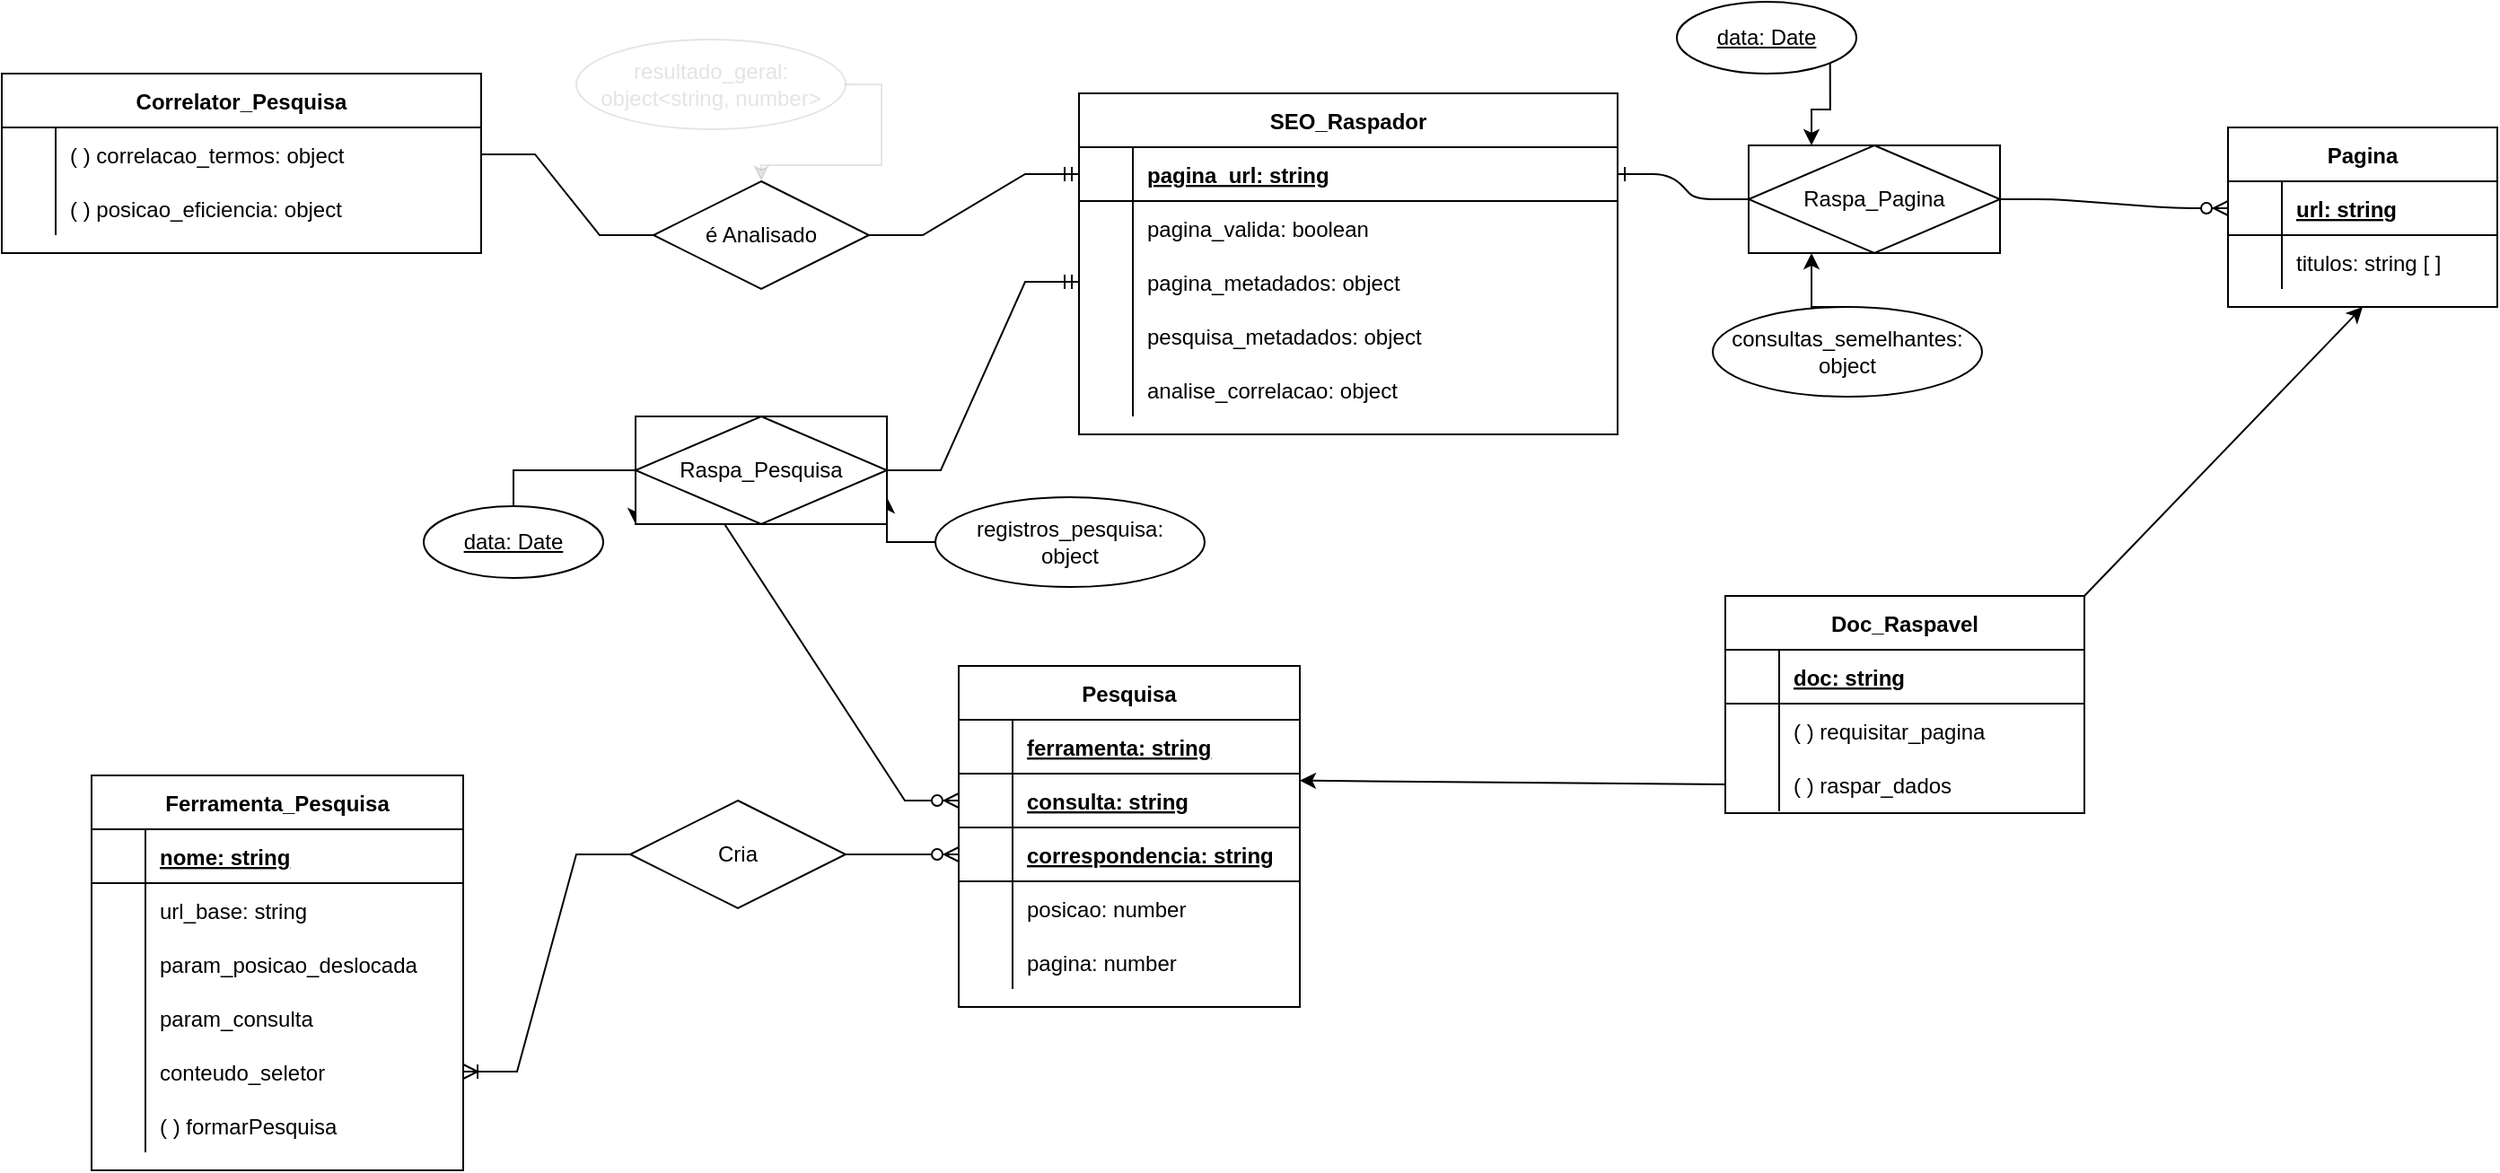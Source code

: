 <mxfile version="20.4.1" type="github">
  <diagram id="R2lEEEUBdFMjLlhIrx00" name="Page-1">
    <mxGraphModel dx="2297" dy="885" grid="1" gridSize="10" guides="1" tooltips="1" connect="1" arrows="1" fold="1" page="1" pageScale="1" pageWidth="850" pageHeight="1100" math="0" shadow="0" extFonts="Permanent Marker^https://fonts.googleapis.com/css?family=Permanent+Marker">
      <root>
        <mxCell id="0" />
        <mxCell id="1" parent="0" />
        <mxCell id="C-vyLk0tnHw3VtMMgP7b-1" value="" style="edgeStyle=entityRelationEdgeStyle;endArrow=ERzeroToMany;startArrow=none;endFill=1;startFill=0;entryX=0;entryY=0.5;entryDx=0;entryDy=0;" parent="1" source="HEMJ96L9hh3HQL-ixUJp-1" target="C-vyLk0tnHw3VtMMgP7b-3" edge="1">
          <mxGeometry width="100" height="100" relative="1" as="geometry">
            <mxPoint x="453" y="749" as="sourcePoint" />
            <mxPoint x="403" y="439" as="targetPoint" />
          </mxGeometry>
        </mxCell>
        <mxCell id="C-vyLk0tnHw3VtMMgP7b-2" value="Pagina" style="shape=table;startSize=30;container=1;collapsible=1;childLayout=tableLayout;fixedRows=1;rowLines=0;fontStyle=1;align=center;resizeLast=1;" parent="1" vertex="1">
          <mxGeometry x="580" y="189" width="150" height="100" as="geometry" />
        </mxCell>
        <mxCell id="C-vyLk0tnHw3VtMMgP7b-3" value="" style="shape=partialRectangle;collapsible=0;dropTarget=0;pointerEvents=0;fillColor=none;points=[[0,0.5],[1,0.5]];portConstraint=eastwest;top=0;left=0;right=0;bottom=1;" parent="C-vyLk0tnHw3VtMMgP7b-2" vertex="1">
          <mxGeometry y="30" width="150" height="30" as="geometry" />
        </mxCell>
        <mxCell id="C-vyLk0tnHw3VtMMgP7b-4" value="" style="shape=partialRectangle;overflow=hidden;connectable=0;fillColor=none;top=0;left=0;bottom=0;right=0;fontStyle=1;" parent="C-vyLk0tnHw3VtMMgP7b-3" vertex="1">
          <mxGeometry width="30" height="30" as="geometry">
            <mxRectangle width="30" height="30" as="alternateBounds" />
          </mxGeometry>
        </mxCell>
        <mxCell id="C-vyLk0tnHw3VtMMgP7b-5" value="url: string" style="shape=partialRectangle;overflow=hidden;connectable=0;fillColor=none;top=0;left=0;bottom=0;right=0;align=left;spacingLeft=6;fontStyle=5;" parent="C-vyLk0tnHw3VtMMgP7b-3" vertex="1">
          <mxGeometry x="30" width="120" height="30" as="geometry">
            <mxRectangle width="120" height="30" as="alternateBounds" />
          </mxGeometry>
        </mxCell>
        <mxCell id="C-vyLk0tnHw3VtMMgP7b-6" value="" style="shape=partialRectangle;collapsible=0;dropTarget=0;pointerEvents=0;fillColor=none;points=[[0,0.5],[1,0.5]];portConstraint=eastwest;top=0;left=0;right=0;bottom=0;" parent="C-vyLk0tnHw3VtMMgP7b-2" vertex="1">
          <mxGeometry y="60" width="150" height="30" as="geometry" />
        </mxCell>
        <mxCell id="C-vyLk0tnHw3VtMMgP7b-7" value="" style="shape=partialRectangle;overflow=hidden;connectable=0;fillColor=none;top=0;left=0;bottom=0;right=0;" parent="C-vyLk0tnHw3VtMMgP7b-6" vertex="1">
          <mxGeometry width="30" height="30" as="geometry">
            <mxRectangle width="30" height="30" as="alternateBounds" />
          </mxGeometry>
        </mxCell>
        <mxCell id="C-vyLk0tnHw3VtMMgP7b-8" value="titulos: string [ ]" style="shape=partialRectangle;overflow=hidden;connectable=0;fillColor=none;top=0;left=0;bottom=0;right=0;align=left;spacingLeft=6;" parent="C-vyLk0tnHw3VtMMgP7b-6" vertex="1">
          <mxGeometry x="30" width="120" height="30" as="geometry">
            <mxRectangle width="120" height="30" as="alternateBounds" />
          </mxGeometry>
        </mxCell>
        <mxCell id="C-vyLk0tnHw3VtMMgP7b-13" value="Pesquisa" style="shape=table;startSize=30;container=1;collapsible=1;childLayout=tableLayout;fixedRows=1;rowLines=0;fontStyle=1;align=center;resizeLast=1;" parent="1" vertex="1">
          <mxGeometry x="-127" y="489" width="190" height="190" as="geometry" />
        </mxCell>
        <mxCell id="hO_KZcrl7EnLysT4cklq-43" value="" style="shape=partialRectangle;collapsible=0;dropTarget=0;pointerEvents=0;fillColor=none;points=[[0,0.5],[1,0.5]];portConstraint=eastwest;top=0;left=0;right=0;bottom=1;" vertex="1" parent="C-vyLk0tnHw3VtMMgP7b-13">
          <mxGeometry y="30" width="190" height="30" as="geometry" />
        </mxCell>
        <mxCell id="hO_KZcrl7EnLysT4cklq-44" value="" style="shape=partialRectangle;overflow=hidden;connectable=0;fillColor=none;top=0;left=0;bottom=0;right=0;fontStyle=1;" vertex="1" parent="hO_KZcrl7EnLysT4cklq-43">
          <mxGeometry width="30" height="30" as="geometry">
            <mxRectangle width="30" height="30" as="alternateBounds" />
          </mxGeometry>
        </mxCell>
        <mxCell id="hO_KZcrl7EnLysT4cklq-45" value="ferramenta: string" style="shape=partialRectangle;overflow=hidden;connectable=0;fillColor=none;top=0;left=0;bottom=0;right=0;align=left;spacingLeft=6;fontStyle=5;" vertex="1" parent="hO_KZcrl7EnLysT4cklq-43">
          <mxGeometry x="30" width="160" height="30" as="geometry">
            <mxRectangle width="160" height="30" as="alternateBounds" />
          </mxGeometry>
        </mxCell>
        <mxCell id="C-vyLk0tnHw3VtMMgP7b-14" value="" style="shape=partialRectangle;collapsible=0;dropTarget=0;pointerEvents=0;fillColor=none;points=[[0,0.5],[1,0.5]];portConstraint=eastwest;top=0;left=0;right=0;bottom=1;" parent="C-vyLk0tnHw3VtMMgP7b-13" vertex="1">
          <mxGeometry y="60" width="190" height="30" as="geometry" />
        </mxCell>
        <mxCell id="C-vyLk0tnHw3VtMMgP7b-15" value="" style="shape=partialRectangle;overflow=hidden;connectable=0;fillColor=none;top=0;left=0;bottom=0;right=0;fontStyle=1;" parent="C-vyLk0tnHw3VtMMgP7b-14" vertex="1">
          <mxGeometry width="30" height="30" as="geometry">
            <mxRectangle width="30" height="30" as="alternateBounds" />
          </mxGeometry>
        </mxCell>
        <mxCell id="C-vyLk0tnHw3VtMMgP7b-16" value="consulta: string" style="shape=partialRectangle;overflow=hidden;connectable=0;fillColor=none;top=0;left=0;bottom=0;right=0;align=left;spacingLeft=6;fontStyle=5;" parent="C-vyLk0tnHw3VtMMgP7b-14" vertex="1">
          <mxGeometry x="30" width="160" height="30" as="geometry">
            <mxRectangle width="160" height="30" as="alternateBounds" />
          </mxGeometry>
        </mxCell>
        <mxCell id="hO_KZcrl7EnLysT4cklq-49" value="" style="shape=partialRectangle;collapsible=0;dropTarget=0;pointerEvents=0;fillColor=none;points=[[0,0.5],[1,0.5]];portConstraint=eastwest;top=0;left=0;right=0;bottom=1;" vertex="1" parent="C-vyLk0tnHw3VtMMgP7b-13">
          <mxGeometry y="90" width="190" height="30" as="geometry" />
        </mxCell>
        <mxCell id="hO_KZcrl7EnLysT4cklq-50" value="" style="shape=partialRectangle;overflow=hidden;connectable=0;fillColor=none;top=0;left=0;bottom=0;right=0;fontStyle=1;" vertex="1" parent="hO_KZcrl7EnLysT4cklq-49">
          <mxGeometry width="30" height="30" as="geometry">
            <mxRectangle width="30" height="30" as="alternateBounds" />
          </mxGeometry>
        </mxCell>
        <mxCell id="hO_KZcrl7EnLysT4cklq-51" value="correspondencia: string" style="shape=partialRectangle;overflow=hidden;connectable=0;fillColor=none;top=0;left=0;bottom=0;right=0;align=left;spacingLeft=6;fontStyle=5;" vertex="1" parent="hO_KZcrl7EnLysT4cklq-49">
          <mxGeometry x="30" width="160" height="30" as="geometry">
            <mxRectangle width="160" height="30" as="alternateBounds" />
          </mxGeometry>
        </mxCell>
        <mxCell id="C-vyLk0tnHw3VtMMgP7b-17" value="" style="shape=partialRectangle;collapsible=0;dropTarget=0;pointerEvents=0;fillColor=none;points=[[0,0.5],[1,0.5]];portConstraint=eastwest;top=0;left=0;right=0;bottom=0;" parent="C-vyLk0tnHw3VtMMgP7b-13" vertex="1">
          <mxGeometry y="120" width="190" height="30" as="geometry" />
        </mxCell>
        <mxCell id="C-vyLk0tnHw3VtMMgP7b-18" value="" style="shape=partialRectangle;overflow=hidden;connectable=0;fillColor=none;top=0;left=0;bottom=0;right=0;" parent="C-vyLk0tnHw3VtMMgP7b-17" vertex="1">
          <mxGeometry width="30" height="30" as="geometry">
            <mxRectangle width="30" height="30" as="alternateBounds" />
          </mxGeometry>
        </mxCell>
        <mxCell id="C-vyLk0tnHw3VtMMgP7b-19" value="posicao: number" style="shape=partialRectangle;overflow=hidden;connectable=0;fillColor=none;top=0;left=0;bottom=0;right=0;align=left;spacingLeft=6;" parent="C-vyLk0tnHw3VtMMgP7b-17" vertex="1">
          <mxGeometry x="30" width="160" height="30" as="geometry">
            <mxRectangle width="160" height="30" as="alternateBounds" />
          </mxGeometry>
        </mxCell>
        <mxCell id="C-vyLk0tnHw3VtMMgP7b-20" value="" style="shape=partialRectangle;collapsible=0;dropTarget=0;pointerEvents=0;fillColor=none;points=[[0,0.5],[1,0.5]];portConstraint=eastwest;top=0;left=0;right=0;bottom=0;" parent="C-vyLk0tnHw3VtMMgP7b-13" vertex="1">
          <mxGeometry y="150" width="190" height="30" as="geometry" />
        </mxCell>
        <mxCell id="C-vyLk0tnHw3VtMMgP7b-21" value="" style="shape=partialRectangle;overflow=hidden;connectable=0;fillColor=none;top=0;left=0;bottom=0;right=0;" parent="C-vyLk0tnHw3VtMMgP7b-20" vertex="1">
          <mxGeometry width="30" height="30" as="geometry">
            <mxRectangle width="30" height="30" as="alternateBounds" />
          </mxGeometry>
        </mxCell>
        <mxCell id="C-vyLk0tnHw3VtMMgP7b-22" value="pagina: number" style="shape=partialRectangle;overflow=hidden;connectable=0;fillColor=none;top=0;left=0;bottom=0;right=0;align=left;spacingLeft=6;" parent="C-vyLk0tnHw3VtMMgP7b-20" vertex="1">
          <mxGeometry x="30" width="160" height="30" as="geometry">
            <mxRectangle width="160" height="30" as="alternateBounds" />
          </mxGeometry>
        </mxCell>
        <mxCell id="C-vyLk0tnHw3VtMMgP7b-23" value="SEO_Raspador" style="shape=table;startSize=30;container=1;collapsible=1;childLayout=tableLayout;fixedRows=1;rowLines=0;fontStyle=1;align=center;resizeLast=1;" parent="1" vertex="1">
          <mxGeometry x="-60" y="170" width="300" height="190" as="geometry" />
        </mxCell>
        <mxCell id="C-vyLk0tnHw3VtMMgP7b-24" value="" style="shape=partialRectangle;collapsible=0;dropTarget=0;pointerEvents=0;fillColor=none;points=[[0,0.5],[1,0.5]];portConstraint=eastwest;top=0;left=0;right=0;bottom=1;" parent="C-vyLk0tnHw3VtMMgP7b-23" vertex="1">
          <mxGeometry y="30" width="300" height="30" as="geometry" />
        </mxCell>
        <mxCell id="C-vyLk0tnHw3VtMMgP7b-25" value="" style="shape=partialRectangle;overflow=hidden;connectable=0;fillColor=none;top=0;left=0;bottom=0;right=0;fontStyle=1;" parent="C-vyLk0tnHw3VtMMgP7b-24" vertex="1">
          <mxGeometry width="30" height="30" as="geometry">
            <mxRectangle width="30" height="30" as="alternateBounds" />
          </mxGeometry>
        </mxCell>
        <mxCell id="C-vyLk0tnHw3VtMMgP7b-26" value="pagina_url: string" style="shape=partialRectangle;overflow=hidden;connectable=0;fillColor=none;top=0;left=0;bottom=0;right=0;align=left;spacingLeft=6;fontStyle=5;" parent="C-vyLk0tnHw3VtMMgP7b-24" vertex="1">
          <mxGeometry x="30" width="270" height="30" as="geometry">
            <mxRectangle width="270" height="30" as="alternateBounds" />
          </mxGeometry>
        </mxCell>
        <mxCell id="C-vyLk0tnHw3VtMMgP7b-27" value="" style="shape=partialRectangle;collapsible=0;dropTarget=0;pointerEvents=0;fillColor=none;points=[[0,0.5],[1,0.5]];portConstraint=eastwest;top=0;left=0;right=0;bottom=0;" parent="C-vyLk0tnHw3VtMMgP7b-23" vertex="1">
          <mxGeometry y="60" width="300" height="30" as="geometry" />
        </mxCell>
        <mxCell id="C-vyLk0tnHw3VtMMgP7b-28" value="" style="shape=partialRectangle;overflow=hidden;connectable=0;fillColor=none;top=0;left=0;bottom=0;right=0;" parent="C-vyLk0tnHw3VtMMgP7b-27" vertex="1">
          <mxGeometry width="30" height="30" as="geometry">
            <mxRectangle width="30" height="30" as="alternateBounds" />
          </mxGeometry>
        </mxCell>
        <mxCell id="C-vyLk0tnHw3VtMMgP7b-29" value="pagina_valida: boolean" style="shape=partialRectangle;overflow=hidden;connectable=0;fillColor=none;top=0;left=0;bottom=0;right=0;align=left;spacingLeft=6;" parent="C-vyLk0tnHw3VtMMgP7b-27" vertex="1">
          <mxGeometry x="30" width="270" height="30" as="geometry">
            <mxRectangle width="270" height="30" as="alternateBounds" />
          </mxGeometry>
        </mxCell>
        <mxCell id="hO_KZcrl7EnLysT4cklq-31" value="" style="shape=partialRectangle;collapsible=0;dropTarget=0;pointerEvents=0;fillColor=none;points=[[0,0.5],[1,0.5]];portConstraint=eastwest;top=0;left=0;right=0;bottom=0;" vertex="1" parent="C-vyLk0tnHw3VtMMgP7b-23">
          <mxGeometry y="90" width="300" height="30" as="geometry" />
        </mxCell>
        <mxCell id="hO_KZcrl7EnLysT4cklq-32" value="" style="shape=partialRectangle;overflow=hidden;connectable=0;fillColor=none;top=0;left=0;bottom=0;right=0;" vertex="1" parent="hO_KZcrl7EnLysT4cklq-31">
          <mxGeometry width="30" height="30" as="geometry">
            <mxRectangle width="30" height="30" as="alternateBounds" />
          </mxGeometry>
        </mxCell>
        <mxCell id="hO_KZcrl7EnLysT4cklq-33" value="pagina_metadados: object" style="shape=partialRectangle;overflow=hidden;connectable=0;fillColor=none;top=0;left=0;bottom=0;right=0;align=left;spacingLeft=6;" vertex="1" parent="hO_KZcrl7EnLysT4cklq-31">
          <mxGeometry x="30" width="270" height="30" as="geometry">
            <mxRectangle width="270" height="30" as="alternateBounds" />
          </mxGeometry>
        </mxCell>
        <mxCell id="HEMJ96L9hh3HQL-ixUJp-23" value="" style="shape=partialRectangle;collapsible=0;dropTarget=0;pointerEvents=0;fillColor=none;points=[[0,0.5],[1,0.5]];portConstraint=eastwest;top=0;left=0;right=0;bottom=0;" parent="C-vyLk0tnHw3VtMMgP7b-23" vertex="1">
          <mxGeometry y="120" width="300" height="30" as="geometry" />
        </mxCell>
        <mxCell id="HEMJ96L9hh3HQL-ixUJp-24" value="" style="shape=partialRectangle;overflow=hidden;connectable=0;fillColor=none;top=0;left=0;bottom=0;right=0;" parent="HEMJ96L9hh3HQL-ixUJp-23" vertex="1">
          <mxGeometry width="30" height="30" as="geometry">
            <mxRectangle width="30" height="30" as="alternateBounds" />
          </mxGeometry>
        </mxCell>
        <mxCell id="HEMJ96L9hh3HQL-ixUJp-25" value="pesquisa_metadados: object" style="shape=partialRectangle;overflow=hidden;connectable=0;fillColor=none;top=0;left=0;bottom=0;right=0;align=left;spacingLeft=6;" parent="HEMJ96L9hh3HQL-ixUJp-23" vertex="1">
          <mxGeometry x="30" width="270" height="30" as="geometry">
            <mxRectangle width="270" height="30" as="alternateBounds" />
          </mxGeometry>
        </mxCell>
        <mxCell id="hO_KZcrl7EnLysT4cklq-22" value="" style="shape=partialRectangle;collapsible=0;dropTarget=0;pointerEvents=0;fillColor=none;points=[[0,0.5],[1,0.5]];portConstraint=eastwest;top=0;left=0;right=0;bottom=0;" vertex="1" parent="C-vyLk0tnHw3VtMMgP7b-23">
          <mxGeometry y="150" width="300" height="30" as="geometry" />
        </mxCell>
        <mxCell id="hO_KZcrl7EnLysT4cklq-23" value="" style="shape=partialRectangle;overflow=hidden;connectable=0;fillColor=none;top=0;left=0;bottom=0;right=0;" vertex="1" parent="hO_KZcrl7EnLysT4cklq-22">
          <mxGeometry width="30" height="30" as="geometry">
            <mxRectangle width="30" height="30" as="alternateBounds" />
          </mxGeometry>
        </mxCell>
        <mxCell id="hO_KZcrl7EnLysT4cklq-24" value="analise_correlacao: object" style="shape=partialRectangle;overflow=hidden;connectable=0;fillColor=none;top=0;left=0;bottom=0;right=0;align=left;spacingLeft=6;" vertex="1" parent="hO_KZcrl7EnLysT4cklq-22">
          <mxGeometry x="30" width="270" height="30" as="geometry">
            <mxRectangle width="270" height="30" as="alternateBounds" />
          </mxGeometry>
        </mxCell>
        <mxCell id="HEMJ96L9hh3HQL-ixUJp-1" value="Raspa_Pagina" style="shape=associativeEntity;whiteSpace=wrap;html=1;align=center;" parent="1" vertex="1">
          <mxGeometry x="313" y="199" width="140" height="60" as="geometry" />
        </mxCell>
        <mxCell id="HEMJ96L9hh3HQL-ixUJp-2" value="" style="edgeStyle=entityRelationEdgeStyle;endArrow=none;startArrow=ERone;endFill=1;startFill=0;" parent="1" source="C-vyLk0tnHw3VtMMgP7b-24" target="HEMJ96L9hh3HQL-ixUJp-1" edge="1">
          <mxGeometry width="100" height="100" relative="1" as="geometry">
            <mxPoint x="183" y="214" as="sourcePoint" />
            <mxPoint x="563" y="224" as="targetPoint" />
          </mxGeometry>
        </mxCell>
        <mxCell id="HEMJ96L9hh3HQL-ixUJp-13" style="edgeStyle=orthogonalEdgeStyle;rounded=0;orthogonalLoop=1;jettySize=auto;html=1;exitX=1;exitY=1;exitDx=0;exitDy=0;entryX=0.25;entryY=0;entryDx=0;entryDy=0;" parent="1" source="HEMJ96L9hh3HQL-ixUJp-7" target="HEMJ96L9hh3HQL-ixUJp-1" edge="1">
          <mxGeometry relative="1" as="geometry" />
        </mxCell>
        <mxCell id="HEMJ96L9hh3HQL-ixUJp-7" value="data: Date" style="ellipse;whiteSpace=wrap;html=1;align=center;fontStyle=4;" parent="1" vertex="1">
          <mxGeometry x="273" y="119" width="100" height="40" as="geometry" />
        </mxCell>
        <mxCell id="HEMJ96L9hh3HQL-ixUJp-14" style="edgeStyle=orthogonalEdgeStyle;rounded=0;orthogonalLoop=1;jettySize=auto;html=1;exitX=0.5;exitY=0;exitDx=0;exitDy=0;entryX=0.25;entryY=1;entryDx=0;entryDy=0;" parent="1" source="HEMJ96L9hh3HQL-ixUJp-12" target="HEMJ96L9hh3HQL-ixUJp-1" edge="1">
          <mxGeometry relative="1" as="geometry" />
        </mxCell>
        <mxCell id="HEMJ96L9hh3HQL-ixUJp-12" value="consultas_semelhantes:&lt;br&gt;object" style="ellipse;whiteSpace=wrap;html=1;align=center;" parent="1" vertex="1">
          <mxGeometry x="293" y="289" width="150" height="50" as="geometry" />
        </mxCell>
        <mxCell id="HEMJ96L9hh3HQL-ixUJp-27" style="edgeStyle=orthogonalEdgeStyle;rounded=0;orthogonalLoop=1;jettySize=auto;html=1;exitX=0;exitY=0.5;exitDx=0;exitDy=0;entryX=1;entryY=0.75;entryDx=0;entryDy=0;" parent="1" source="HEMJ96L9hh3HQL-ixUJp-26" target="HEMJ96L9hh3HQL-ixUJp-21" edge="1">
          <mxGeometry relative="1" as="geometry" />
        </mxCell>
        <mxCell id="HEMJ96L9hh3HQL-ixUJp-26" value="registros_pesquisa:&lt;br&gt;object" style="ellipse;whiteSpace=wrap;html=1;align=center;" parent="1" vertex="1">
          <mxGeometry x="-140" y="395" width="150" height="50" as="geometry" />
        </mxCell>
        <mxCell id="HEMJ96L9hh3HQL-ixUJp-38" value="Correlator_Pesquisa" style="shape=table;startSize=30;container=1;collapsible=1;childLayout=tableLayout;fixedRows=1;rowLines=0;fontStyle=1;align=center;resizeLast=1;" parent="1" vertex="1">
          <mxGeometry x="-660" y="159" width="267" height="100" as="geometry" />
        </mxCell>
        <mxCell id="HEMJ96L9hh3HQL-ixUJp-42" value="" style="shape=partialRectangle;collapsible=0;dropTarget=0;pointerEvents=0;fillColor=none;points=[[0,0.5],[1,0.5]];portConstraint=eastwest;top=0;left=0;right=0;bottom=0;" parent="HEMJ96L9hh3HQL-ixUJp-38" vertex="1">
          <mxGeometry y="30" width="267" height="30" as="geometry" />
        </mxCell>
        <mxCell id="HEMJ96L9hh3HQL-ixUJp-43" value="" style="shape=partialRectangle;overflow=hidden;connectable=0;fillColor=none;top=0;left=0;bottom=0;right=0;" parent="HEMJ96L9hh3HQL-ixUJp-42" vertex="1">
          <mxGeometry width="30" height="30" as="geometry">
            <mxRectangle width="30" height="30" as="alternateBounds" />
          </mxGeometry>
        </mxCell>
        <mxCell id="HEMJ96L9hh3HQL-ixUJp-44" value="( ) correlacao_termos: object" style="shape=partialRectangle;overflow=hidden;connectable=0;fillColor=none;top=0;left=0;bottom=0;right=0;align=left;spacingLeft=6;" parent="HEMJ96L9hh3HQL-ixUJp-42" vertex="1">
          <mxGeometry x="30" width="237" height="30" as="geometry">
            <mxRectangle width="237" height="30" as="alternateBounds" />
          </mxGeometry>
        </mxCell>
        <mxCell id="HEMJ96L9hh3HQL-ixUJp-45" value="" style="shape=partialRectangle;collapsible=0;dropTarget=0;pointerEvents=0;fillColor=none;points=[[0,0.5],[1,0.5]];portConstraint=eastwest;top=0;left=0;right=0;bottom=0;" parent="HEMJ96L9hh3HQL-ixUJp-38" vertex="1">
          <mxGeometry y="60" width="267" height="30" as="geometry" />
        </mxCell>
        <mxCell id="HEMJ96L9hh3HQL-ixUJp-46" value="" style="shape=partialRectangle;overflow=hidden;connectable=0;fillColor=none;top=0;left=0;bottom=0;right=0;" parent="HEMJ96L9hh3HQL-ixUJp-45" vertex="1">
          <mxGeometry width="30" height="30" as="geometry">
            <mxRectangle width="30" height="30" as="alternateBounds" />
          </mxGeometry>
        </mxCell>
        <mxCell id="HEMJ96L9hh3HQL-ixUJp-47" value="( ) posicao_eficiencia: object" style="shape=partialRectangle;overflow=hidden;connectable=0;fillColor=none;top=0;left=0;bottom=0;right=0;align=left;spacingLeft=6;" parent="HEMJ96L9hh3HQL-ixUJp-45" vertex="1">
          <mxGeometry x="30" width="237" height="30" as="geometry">
            <mxRectangle width="237" height="30" as="alternateBounds" />
          </mxGeometry>
        </mxCell>
        <mxCell id="HEMJ96L9hh3HQL-ixUJp-49" value="" style="edgeStyle=entityRelationEdgeStyle;fontSize=12;html=1;endArrow=ERmandOne;rounded=0;entryX=0;entryY=0.5;entryDx=0;entryDy=0;exitX=1;exitY=0.5;exitDx=0;exitDy=0;startArrow=none;" parent="1" source="HEMJ96L9hh3HQL-ixUJp-50" target="C-vyLk0tnHw3VtMMgP7b-24" edge="1">
          <mxGeometry width="100" height="100" relative="1" as="geometry">
            <mxPoint x="-297" y="319" as="sourcePoint" />
            <mxPoint x="-197" y="219" as="targetPoint" />
          </mxGeometry>
        </mxCell>
        <mxCell id="HEMJ96L9hh3HQL-ixUJp-50" value="é Analisado" style="shape=rhombus;perimeter=rhombusPerimeter;whiteSpace=wrap;html=1;align=center;" parent="1" vertex="1">
          <mxGeometry x="-297" y="219" width="120" height="60" as="geometry" />
        </mxCell>
        <mxCell id="HEMJ96L9hh3HQL-ixUJp-51" value="" style="edgeStyle=entityRelationEdgeStyle;fontSize=12;html=1;endArrow=none;rounded=0;entryX=0;entryY=0.5;entryDx=0;entryDy=0;exitX=1;exitY=0.5;exitDx=0;exitDy=0;" parent="1" source="HEMJ96L9hh3HQL-ixUJp-42" target="HEMJ96L9hh3HQL-ixUJp-50" edge="1">
          <mxGeometry width="100" height="100" relative="1" as="geometry">
            <mxPoint x="-407" y="209.0" as="sourcePoint" />
            <mxPoint x="-87" y="204" as="targetPoint" />
          </mxGeometry>
        </mxCell>
        <mxCell id="HEMJ96L9hh3HQL-ixUJp-53" style="edgeStyle=orthogonalEdgeStyle;rounded=0;orthogonalLoop=1;jettySize=auto;html=1;exitX=1;exitY=0.5;exitDx=0;exitDy=0;entryX=0.5;entryY=0;entryDx=0;entryDy=0;strokeColor=default;opacity=10;" parent="1" source="HEMJ96L9hh3HQL-ixUJp-52" target="HEMJ96L9hh3HQL-ixUJp-50" edge="1">
          <mxGeometry relative="1" as="geometry" />
        </mxCell>
        <mxCell id="HEMJ96L9hh3HQL-ixUJp-52" value="resultado_geral:&lt;br&gt;object&amp;lt;string, number&amp;gt;" style="ellipse;whiteSpace=wrap;html=1;align=center;fillColor=none;textOpacity=10;strokeColor=default;opacity=10;" parent="1" vertex="1">
          <mxGeometry x="-340" y="140" width="150" height="50" as="geometry" />
        </mxCell>
        <mxCell id="HEMJ96L9hh3HQL-ixUJp-54" value="Ferramenta_Pesquisa" style="shape=table;startSize=30;container=1;collapsible=1;childLayout=tableLayout;fixedRows=1;rowLines=0;fontStyle=1;align=center;resizeLast=1;" parent="1" vertex="1">
          <mxGeometry x="-610" y="550" width="207" height="220" as="geometry" />
        </mxCell>
        <mxCell id="HEMJ96L9hh3HQL-ixUJp-55" value="" style="shape=partialRectangle;collapsible=0;dropTarget=0;pointerEvents=0;fillColor=none;points=[[0,0.5],[1,0.5]];portConstraint=eastwest;top=0;left=0;right=0;bottom=1;" parent="HEMJ96L9hh3HQL-ixUJp-54" vertex="1">
          <mxGeometry y="30" width="207" height="30" as="geometry" />
        </mxCell>
        <mxCell id="HEMJ96L9hh3HQL-ixUJp-56" value="" style="shape=partialRectangle;overflow=hidden;connectable=0;fillColor=none;top=0;left=0;bottom=0;right=0;fontStyle=1;" parent="HEMJ96L9hh3HQL-ixUJp-55" vertex="1">
          <mxGeometry width="30" height="30" as="geometry">
            <mxRectangle width="30" height="30" as="alternateBounds" />
          </mxGeometry>
        </mxCell>
        <mxCell id="HEMJ96L9hh3HQL-ixUJp-57" value="nome: string" style="shape=partialRectangle;overflow=hidden;connectable=0;fillColor=none;top=0;left=0;bottom=0;right=0;align=left;spacingLeft=6;fontStyle=5;" parent="HEMJ96L9hh3HQL-ixUJp-55" vertex="1">
          <mxGeometry x="30" width="177" height="30" as="geometry">
            <mxRectangle width="177" height="30" as="alternateBounds" />
          </mxGeometry>
        </mxCell>
        <mxCell id="HEMJ96L9hh3HQL-ixUJp-58" value="" style="shape=partialRectangle;collapsible=0;dropTarget=0;pointerEvents=0;fillColor=none;points=[[0,0.5],[1,0.5]];portConstraint=eastwest;top=0;left=0;right=0;bottom=0;" parent="HEMJ96L9hh3HQL-ixUJp-54" vertex="1">
          <mxGeometry y="60" width="207" height="30" as="geometry" />
        </mxCell>
        <mxCell id="HEMJ96L9hh3HQL-ixUJp-59" value="" style="shape=partialRectangle;overflow=hidden;connectable=0;fillColor=none;top=0;left=0;bottom=0;right=0;" parent="HEMJ96L9hh3HQL-ixUJp-58" vertex="1">
          <mxGeometry width="30" height="30" as="geometry">
            <mxRectangle width="30" height="30" as="alternateBounds" />
          </mxGeometry>
        </mxCell>
        <mxCell id="HEMJ96L9hh3HQL-ixUJp-60" value="url_base: string" style="shape=partialRectangle;overflow=hidden;connectable=0;fillColor=none;top=0;left=0;bottom=0;right=0;align=left;spacingLeft=6;" parent="HEMJ96L9hh3HQL-ixUJp-58" vertex="1">
          <mxGeometry x="30" width="177" height="30" as="geometry">
            <mxRectangle width="177" height="30" as="alternateBounds" />
          </mxGeometry>
        </mxCell>
        <mxCell id="hO_KZcrl7EnLysT4cklq-34" value="" style="shape=partialRectangle;collapsible=0;dropTarget=0;pointerEvents=0;fillColor=none;points=[[0,0.5],[1,0.5]];portConstraint=eastwest;top=0;left=0;right=0;bottom=0;" vertex="1" parent="HEMJ96L9hh3HQL-ixUJp-54">
          <mxGeometry y="90" width="207" height="30" as="geometry" />
        </mxCell>
        <mxCell id="hO_KZcrl7EnLysT4cklq-35" value="" style="shape=partialRectangle;overflow=hidden;connectable=0;fillColor=none;top=0;left=0;bottom=0;right=0;" vertex="1" parent="hO_KZcrl7EnLysT4cklq-34">
          <mxGeometry width="30" height="30" as="geometry">
            <mxRectangle width="30" height="30" as="alternateBounds" />
          </mxGeometry>
        </mxCell>
        <mxCell id="hO_KZcrl7EnLysT4cklq-36" value="param_posicao_deslocada" style="shape=partialRectangle;overflow=hidden;connectable=0;fillColor=none;top=0;left=0;bottom=0;right=0;align=left;spacingLeft=6;" vertex="1" parent="hO_KZcrl7EnLysT4cklq-34">
          <mxGeometry x="30" width="177" height="30" as="geometry">
            <mxRectangle width="177" height="30" as="alternateBounds" />
          </mxGeometry>
        </mxCell>
        <mxCell id="hO_KZcrl7EnLysT4cklq-37" value="" style="shape=partialRectangle;collapsible=0;dropTarget=0;pointerEvents=0;fillColor=none;points=[[0,0.5],[1,0.5]];portConstraint=eastwest;top=0;left=0;right=0;bottom=0;" vertex="1" parent="HEMJ96L9hh3HQL-ixUJp-54">
          <mxGeometry y="120" width="207" height="30" as="geometry" />
        </mxCell>
        <mxCell id="hO_KZcrl7EnLysT4cklq-38" value="" style="shape=partialRectangle;overflow=hidden;connectable=0;fillColor=none;top=0;left=0;bottom=0;right=0;" vertex="1" parent="hO_KZcrl7EnLysT4cklq-37">
          <mxGeometry width="30" height="30" as="geometry">
            <mxRectangle width="30" height="30" as="alternateBounds" />
          </mxGeometry>
        </mxCell>
        <mxCell id="hO_KZcrl7EnLysT4cklq-39" value="param_consulta" style="shape=partialRectangle;overflow=hidden;connectable=0;fillColor=none;top=0;left=0;bottom=0;right=0;align=left;spacingLeft=6;" vertex="1" parent="hO_KZcrl7EnLysT4cklq-37">
          <mxGeometry x="30" width="177" height="30" as="geometry">
            <mxRectangle width="177" height="30" as="alternateBounds" />
          </mxGeometry>
        </mxCell>
        <mxCell id="hO_KZcrl7EnLysT4cklq-40" value="" style="shape=partialRectangle;collapsible=0;dropTarget=0;pointerEvents=0;fillColor=none;points=[[0,0.5],[1,0.5]];portConstraint=eastwest;top=0;left=0;right=0;bottom=0;" vertex="1" parent="HEMJ96L9hh3HQL-ixUJp-54">
          <mxGeometry y="150" width="207" height="30" as="geometry" />
        </mxCell>
        <mxCell id="hO_KZcrl7EnLysT4cklq-41" value="" style="shape=partialRectangle;overflow=hidden;connectable=0;fillColor=none;top=0;left=0;bottom=0;right=0;" vertex="1" parent="hO_KZcrl7EnLysT4cklq-40">
          <mxGeometry width="30" height="30" as="geometry">
            <mxRectangle width="30" height="30" as="alternateBounds" />
          </mxGeometry>
        </mxCell>
        <mxCell id="hO_KZcrl7EnLysT4cklq-42" value="conteudo_seletor" style="shape=partialRectangle;overflow=hidden;connectable=0;fillColor=none;top=0;left=0;bottom=0;right=0;align=left;spacingLeft=6;" vertex="1" parent="hO_KZcrl7EnLysT4cklq-40">
          <mxGeometry x="30" width="177" height="30" as="geometry">
            <mxRectangle width="177" height="30" as="alternateBounds" />
          </mxGeometry>
        </mxCell>
        <mxCell id="hO_KZcrl7EnLysT4cklq-60" value="" style="shape=partialRectangle;collapsible=0;dropTarget=0;pointerEvents=0;fillColor=none;points=[[0,0.5],[1,0.5]];portConstraint=eastwest;top=0;left=0;right=0;bottom=0;" vertex="1" parent="HEMJ96L9hh3HQL-ixUJp-54">
          <mxGeometry y="180" width="207" height="30" as="geometry" />
        </mxCell>
        <mxCell id="hO_KZcrl7EnLysT4cklq-61" value="" style="shape=partialRectangle;overflow=hidden;connectable=0;fillColor=none;top=0;left=0;bottom=0;right=0;" vertex="1" parent="hO_KZcrl7EnLysT4cklq-60">
          <mxGeometry width="30" height="30" as="geometry">
            <mxRectangle width="30" height="30" as="alternateBounds" />
          </mxGeometry>
        </mxCell>
        <mxCell id="hO_KZcrl7EnLysT4cklq-62" value="( ) formarPesquisa" style="shape=partialRectangle;overflow=hidden;connectable=0;fillColor=none;top=0;left=0;bottom=0;right=0;align=left;spacingLeft=6;" vertex="1" parent="hO_KZcrl7EnLysT4cklq-60">
          <mxGeometry x="30" width="177" height="30" as="geometry">
            <mxRectangle width="177" height="30" as="alternateBounds" />
          </mxGeometry>
        </mxCell>
        <mxCell id="hO_KZcrl7EnLysT4cklq-1" value="Doc_Raspavel" style="shape=table;startSize=30;container=1;collapsible=1;childLayout=tableLayout;fixedRows=1;rowLines=0;fontStyle=1;align=center;resizeLast=1;" vertex="1" parent="1">
          <mxGeometry x="300" y="450" width="200" height="121" as="geometry" />
        </mxCell>
        <mxCell id="hO_KZcrl7EnLysT4cklq-2" value="" style="shape=partialRectangle;collapsible=0;dropTarget=0;pointerEvents=0;fillColor=none;points=[[0,0.5],[1,0.5]];portConstraint=eastwest;top=0;left=0;right=0;bottom=1;" vertex="1" parent="hO_KZcrl7EnLysT4cklq-1">
          <mxGeometry y="30" width="200" height="30" as="geometry" />
        </mxCell>
        <mxCell id="hO_KZcrl7EnLysT4cklq-3" value="" style="shape=partialRectangle;overflow=hidden;connectable=0;fillColor=none;top=0;left=0;bottom=0;right=0;fontStyle=1;" vertex="1" parent="hO_KZcrl7EnLysT4cklq-2">
          <mxGeometry width="30" height="30" as="geometry">
            <mxRectangle width="30" height="30" as="alternateBounds" />
          </mxGeometry>
        </mxCell>
        <mxCell id="hO_KZcrl7EnLysT4cklq-4" value="doc: string" style="shape=partialRectangle;overflow=hidden;connectable=0;fillColor=none;top=0;left=0;bottom=0;right=0;align=left;spacingLeft=6;fontStyle=5;" vertex="1" parent="hO_KZcrl7EnLysT4cklq-2">
          <mxGeometry x="30" width="170" height="30" as="geometry">
            <mxRectangle width="170" height="30" as="alternateBounds" />
          </mxGeometry>
        </mxCell>
        <mxCell id="hO_KZcrl7EnLysT4cklq-5" value="" style="shape=partialRectangle;collapsible=0;dropTarget=0;pointerEvents=0;fillColor=none;points=[[0,0.5],[1,0.5]];portConstraint=eastwest;top=0;left=0;right=0;bottom=0;" vertex="1" parent="hO_KZcrl7EnLysT4cklq-1">
          <mxGeometry y="60" width="200" height="30" as="geometry" />
        </mxCell>
        <mxCell id="hO_KZcrl7EnLysT4cklq-6" value="" style="shape=partialRectangle;overflow=hidden;connectable=0;fillColor=none;top=0;left=0;bottom=0;right=0;" vertex="1" parent="hO_KZcrl7EnLysT4cklq-5">
          <mxGeometry width="30" height="30" as="geometry">
            <mxRectangle width="30" height="30" as="alternateBounds" />
          </mxGeometry>
        </mxCell>
        <mxCell id="hO_KZcrl7EnLysT4cklq-7" value="( ) requisitar_pagina" style="shape=partialRectangle;overflow=hidden;connectable=0;fillColor=none;top=0;left=0;bottom=0;right=0;align=left;spacingLeft=6;" vertex="1" parent="hO_KZcrl7EnLysT4cklq-5">
          <mxGeometry x="30" width="170" height="30" as="geometry">
            <mxRectangle width="170" height="30" as="alternateBounds" />
          </mxGeometry>
        </mxCell>
        <mxCell id="hO_KZcrl7EnLysT4cklq-9" value="" style="shape=partialRectangle;collapsible=0;dropTarget=0;pointerEvents=0;fillColor=none;points=[[0,0.5],[1,0.5]];portConstraint=eastwest;top=0;left=0;right=0;bottom=0;" vertex="1" parent="hO_KZcrl7EnLysT4cklq-1">
          <mxGeometry y="90" width="200" height="30" as="geometry" />
        </mxCell>
        <mxCell id="hO_KZcrl7EnLysT4cklq-10" value="" style="shape=partialRectangle;overflow=hidden;connectable=0;fillColor=none;top=0;left=0;bottom=0;right=0;" vertex="1" parent="hO_KZcrl7EnLysT4cklq-9">
          <mxGeometry width="30" height="30" as="geometry">
            <mxRectangle width="30" height="30" as="alternateBounds" />
          </mxGeometry>
        </mxCell>
        <mxCell id="hO_KZcrl7EnLysT4cklq-11" value="( ) raspar_dados" style="shape=partialRectangle;overflow=hidden;connectable=0;fillColor=none;top=0;left=0;bottom=0;right=0;align=left;spacingLeft=6;" vertex="1" parent="hO_KZcrl7EnLysT4cklq-9">
          <mxGeometry x="30" width="170" height="30" as="geometry">
            <mxRectangle width="170" height="30" as="alternateBounds" />
          </mxGeometry>
        </mxCell>
        <mxCell id="hO_KZcrl7EnLysT4cklq-53" style="edgeStyle=orthogonalEdgeStyle;rounded=0;orthogonalLoop=1;jettySize=auto;html=1;exitX=0.5;exitY=0;exitDx=0;exitDy=0;entryX=0;entryY=1;entryDx=0;entryDy=0;" edge="1" parent="1" source="hO_KZcrl7EnLysT4cklq-52" target="HEMJ96L9hh3HQL-ixUJp-21">
          <mxGeometry relative="1" as="geometry" />
        </mxCell>
        <mxCell id="hO_KZcrl7EnLysT4cklq-52" value="data: Date" style="ellipse;whiteSpace=wrap;html=1;align=center;fontStyle=4;" vertex="1" parent="1">
          <mxGeometry x="-425" y="400" width="100" height="40" as="geometry" />
        </mxCell>
        <mxCell id="hO_KZcrl7EnLysT4cklq-55" value="" style="endArrow=classic;html=1;rounded=0;strokeColor=default;entryX=1;entryY=0.129;entryDx=0;entryDy=0;entryPerimeter=0;exitX=0;exitY=0.5;exitDx=0;exitDy=0;" edge="1" parent="1" source="hO_KZcrl7EnLysT4cklq-9" target="C-vyLk0tnHw3VtMMgP7b-14">
          <mxGeometry width="50" height="50" relative="1" as="geometry">
            <mxPoint x="179" y="490" as="sourcePoint" />
            <mxPoint x="229" y="440" as="targetPoint" />
          </mxGeometry>
        </mxCell>
        <mxCell id="hO_KZcrl7EnLysT4cklq-56" value="" style="endArrow=classic;html=1;rounded=0;strokeColor=default;entryX=0.5;entryY=1;entryDx=0;entryDy=0;exitX=1;exitY=0;exitDx=0;exitDy=0;" edge="1" parent="1" source="hO_KZcrl7EnLysT4cklq-1" target="C-vyLk0tnHw3VtMMgP7b-2">
          <mxGeometry width="50" height="50" relative="1" as="geometry">
            <mxPoint x="180" y="490" as="sourcePoint" />
            <mxPoint x="230" y="440" as="targetPoint" />
          </mxGeometry>
        </mxCell>
        <mxCell id="hO_KZcrl7EnLysT4cklq-65" value="" style="edgeStyle=entityRelationEdgeStyle;fontSize=12;html=1;endArrow=ERzeroToMany;startArrow=none;rounded=0;strokeColor=default;exitX=0;exitY=0.5;exitDx=0;exitDy=0;entryX=0;entryY=0.5;entryDx=0;entryDy=0;" edge="1" parent="1" source="HEMJ96L9hh3HQL-ixUJp-21" target="C-vyLk0tnHw3VtMMgP7b-14">
          <mxGeometry width="100" height="100" relative="1" as="geometry">
            <mxPoint x="-142" y="305" as="sourcePoint" />
            <mxPoint x="-120" y="530" as="targetPoint" />
          </mxGeometry>
        </mxCell>
        <mxCell id="HEMJ96L9hh3HQL-ixUJp-21" value="Raspa_Pesquisa" style="shape=associativeEntity;whiteSpace=wrap;html=1;align=center;" parent="1" vertex="1">
          <mxGeometry x="-307" y="350" width="140" height="60" as="geometry" />
        </mxCell>
        <mxCell id="hO_KZcrl7EnLysT4cklq-67" value="" style="edgeStyle=entityRelationEdgeStyle;fontSize=12;html=1;endArrow=none;startArrow=ERmandOne;rounded=0;strokeColor=default;exitX=0;exitY=0.5;exitDx=0;exitDy=0;entryX=1;entryY=0.5;entryDx=0;entryDy=0;" edge="1" parent="1" source="hO_KZcrl7EnLysT4cklq-31" target="HEMJ96L9hh3HQL-ixUJp-21">
          <mxGeometry width="100" height="100" relative="1" as="geometry">
            <mxPoint x="-60" y="275" as="sourcePoint" />
            <mxPoint x="-280" y="455" as="targetPoint" />
          </mxGeometry>
        </mxCell>
        <mxCell id="hO_KZcrl7EnLysT4cklq-69" value="" style="edgeStyle=entityRelationEdgeStyle;fontSize=12;html=1;endArrow=ERoneToMany;startArrow=none;rounded=0;strokeColor=default;exitX=0;exitY=0.5;exitDx=0;exitDy=0;entryX=1;entryY=0.5;entryDx=0;entryDy=0;" edge="1" parent="1" source="hO_KZcrl7EnLysT4cklq-63" target="hO_KZcrl7EnLysT4cklq-40">
          <mxGeometry width="100" height="100" relative="1" as="geometry">
            <mxPoint x="-300" y="580" as="sourcePoint" />
            <mxPoint x="-290" y="730" as="targetPoint" />
          </mxGeometry>
        </mxCell>
        <mxCell id="hO_KZcrl7EnLysT4cklq-63" value="Cria" style="shape=rhombus;perimeter=rhombusPerimeter;whiteSpace=wrap;html=1;align=center;strokeColor=default;fillColor=none;" vertex="1" parent="1">
          <mxGeometry x="-310" y="564" width="120" height="60" as="geometry" />
        </mxCell>
        <mxCell id="hO_KZcrl7EnLysT4cklq-70" value="" style="edgeStyle=entityRelationEdgeStyle;fontSize=12;html=1;endArrow=none;startArrow=ERzeroToMany;rounded=0;strokeColor=default;exitX=0;exitY=0.5;exitDx=0;exitDy=0;entryX=1;entryY=0.5;entryDx=0;entryDy=0;" edge="1" parent="1" source="hO_KZcrl7EnLysT4cklq-49" target="hO_KZcrl7EnLysT4cklq-63">
          <mxGeometry width="100" height="100" relative="1" as="geometry">
            <mxPoint x="-127" y="594" as="sourcePoint" />
            <mxPoint x="-393.0" y="745" as="targetPoint" />
          </mxGeometry>
        </mxCell>
      </root>
    </mxGraphModel>
  </diagram>
</mxfile>
